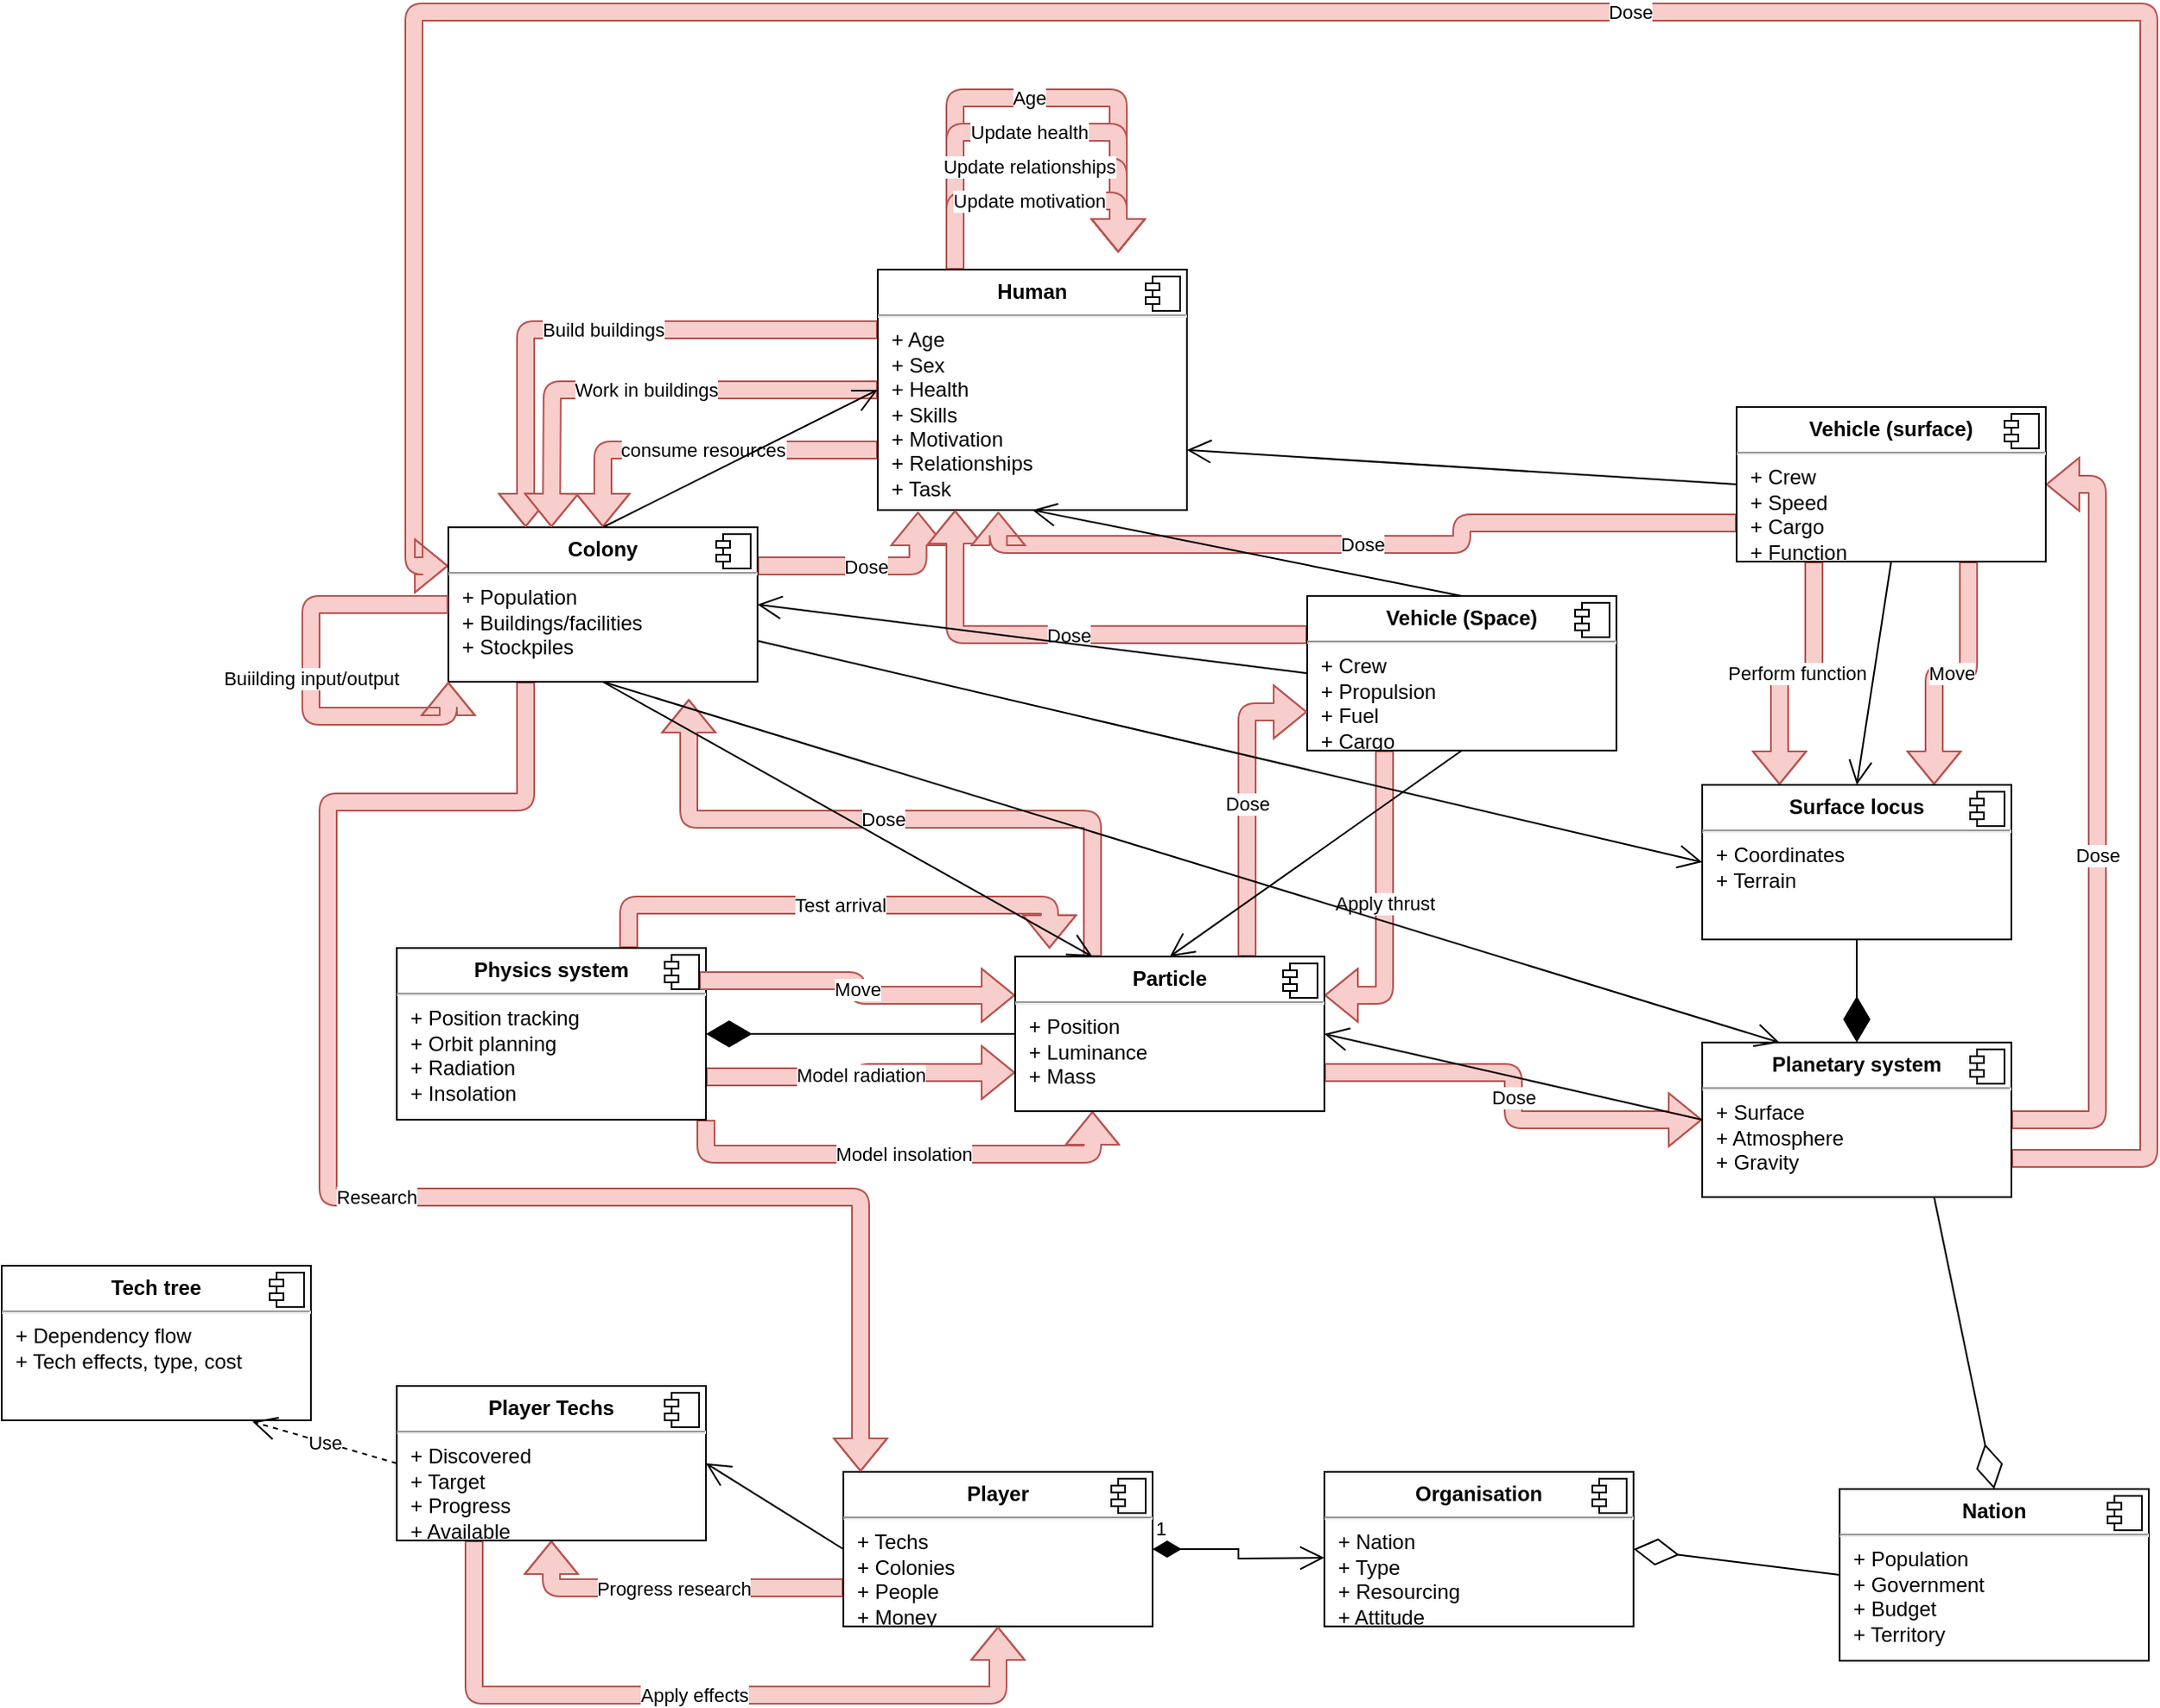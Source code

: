 <mxfile version="18.0.6" type="device"><diagram id="ycHX6Ou6pHxriIRzzi7f" name="Page-1"><mxGraphModel dx="1384" dy="1864" grid="1" gridSize="10" guides="1" tooltips="1" connect="1" arrows="1" fold="1" page="1" pageScale="1" pageWidth="1654" pageHeight="1169" math="0" shadow="0"><root><mxCell id="0"/><mxCell id="1" parent="0"/><mxCell id="gb7WGFapr_eq5g4spfhF-14" value="Model radiation" style="edgeStyle=orthogonalEdgeStyle;shape=flexArrow;orthogonalLoop=1;jettySize=auto;html=1;exitX=1;exitY=0.75;exitDx=0;exitDy=0;entryX=0;entryY=0.75;entryDx=0;entryDy=0;fillColor=#f8cecc;strokeColor=#b85450;" edge="1" parent="1" source="O30cOn-BTtzcHye-SnPq-1" target="O30cOn-BTtzcHye-SnPq-40"><mxGeometry relative="1" as="geometry"/></mxCell><mxCell id="gb7WGFapr_eq5g4spfhF-15" value="Model insolation" style="edgeStyle=orthogonalEdgeStyle;shape=flexArrow;orthogonalLoop=1;jettySize=auto;html=1;exitX=1;exitY=1;exitDx=0;exitDy=0;entryX=0.25;entryY=1;entryDx=0;entryDy=0;fillColor=#f8cecc;strokeColor=#b85450;" edge="1" parent="1" source="O30cOn-BTtzcHye-SnPq-1" target="O30cOn-BTtzcHye-SnPq-40"><mxGeometry relative="1" as="geometry"/></mxCell><mxCell id="gb7WGFapr_eq5g4spfhF-33" value="Test arrival" style="edgeStyle=orthogonalEdgeStyle;shape=flexArrow;orthogonalLoop=1;jettySize=auto;html=1;exitX=0.75;exitY=0;exitDx=0;exitDy=0;entryX=0.111;entryY=-0.052;entryDx=0;entryDy=0;entryPerimeter=0;fillColor=#f8cecc;strokeColor=#b85450;" edge="1" parent="1" source="O30cOn-BTtzcHye-SnPq-1" target="O30cOn-BTtzcHye-SnPq-40"><mxGeometry relative="1" as="geometry"><Array as="points"><mxPoint x="405" y="340"/><mxPoint x="650" y="340"/></Array></mxGeometry></mxCell><mxCell id="O30cOn-BTtzcHye-SnPq-1" value="&lt;p style=&quot;margin:0px;margin-top:6px;text-align:center;&quot;&gt;&lt;b&gt;Physics system&lt;/b&gt;&lt;/p&gt;&lt;hr&gt;&lt;p style=&quot;margin:0px;margin-left:8px;&quot;&gt;+ Position tracking&lt;br&gt;+ Orbit planning&lt;/p&gt;&lt;p style=&quot;margin:0px;margin-left:8px;&quot;&gt;+ Radiation&lt;/p&gt;&lt;p style=&quot;margin:0px;margin-left:8px;&quot;&gt;+ Insolation&lt;/p&gt;" style="align=left;overflow=fill;html=1;dropTarget=0;rounded=0;" parent="1" vertex="1"><mxGeometry x="270" y="365" width="180" height="100" as="geometry"/></mxCell><mxCell id="gb7WGFapr_eq5g4spfhF-11" value="Move" style="edgeStyle=orthogonalEdgeStyle;shape=flexArrow;orthogonalLoop=1;jettySize=auto;html=1;exitX=1;exitY=0.75;exitDx=0;exitDy=0;entryX=0;entryY=0.25;entryDx=0;entryDy=0;fillColor=#f8cecc;strokeColor=#b85450;" edge="1" parent="O30cOn-BTtzcHye-SnPq-1" source="O30cOn-BTtzcHye-SnPq-2" target="O30cOn-BTtzcHye-SnPq-40"><mxGeometry relative="1" as="geometry"/></mxCell><mxCell id="O30cOn-BTtzcHye-SnPq-2" value="" style="shape=component;jettyWidth=8;jettyHeight=4;rounded=0;" parent="O30cOn-BTtzcHye-SnPq-1" vertex="1"><mxGeometry x="1" width="20" height="20" relative="1" as="geometry"><mxPoint x="-24" y="4" as="offset"/></mxGeometry></mxCell><mxCell id="gb7WGFapr_eq5g4spfhF-31" value="Progress research" style="edgeStyle=orthogonalEdgeStyle;shape=flexArrow;orthogonalLoop=1;jettySize=auto;html=1;exitX=0;exitY=0.75;exitDx=0;exitDy=0;entryX=0.5;entryY=1;entryDx=0;entryDy=0;fillColor=#f8cecc;strokeColor=#b85450;" edge="1" parent="1" source="O30cOn-BTtzcHye-SnPq-6" target="O30cOn-BTtzcHye-SnPq-53"><mxGeometry relative="1" as="geometry"/></mxCell><mxCell id="O30cOn-BTtzcHye-SnPq-6" value="&lt;p style=&quot;margin:0px;margin-top:6px;text-align:center;&quot;&gt;&lt;b&gt;Player&lt;/b&gt;&lt;/p&gt;&lt;hr&gt;&lt;p style=&quot;margin:0px;margin-left:8px;&quot;&gt;+ Techs&lt;br&gt;+ Colonies&lt;/p&gt;&lt;p style=&quot;margin:0px;margin-left:8px;&quot;&gt;+ People&lt;/p&gt;&lt;p style=&quot;margin:0px;margin-left:8px;&quot;&gt;+ Money&lt;/p&gt;" style="align=left;overflow=fill;html=1;dropTarget=0;rounded=0;" parent="1" vertex="1"><mxGeometry x="530" y="670" width="180" height="90" as="geometry"/></mxCell><mxCell id="O30cOn-BTtzcHye-SnPq-7" value="" style="shape=component;jettyWidth=8;jettyHeight=4;rounded=0;" parent="O30cOn-BTtzcHye-SnPq-6" vertex="1"><mxGeometry x="1" width="20" height="20" relative="1" as="geometry"><mxPoint x="-24" y="4" as="offset"/></mxGeometry></mxCell><mxCell id="O30cOn-BTtzcHye-SnPq-8" value="&lt;p style=&quot;margin:0px;margin-top:6px;text-align:center;&quot;&gt;&lt;b&gt;Organisation&lt;/b&gt;&lt;/p&gt;&lt;hr&gt;&lt;p style=&quot;margin:0px;margin-left:8px;&quot;&gt;+ Nation&lt;br&gt;+ Type&lt;/p&gt;&lt;p style=&quot;margin:0px;margin-left:8px;&quot;&gt;+ Resourcing&lt;/p&gt;&lt;p style=&quot;margin:0px;margin-left:8px;&quot;&gt;+ Attitude&lt;/p&gt;" style="align=left;overflow=fill;html=1;dropTarget=0;rounded=0;" parent="1" vertex="1"><mxGeometry x="810" y="670" width="180" height="90" as="geometry"/></mxCell><mxCell id="O30cOn-BTtzcHye-SnPq-9" value="" style="shape=component;jettyWidth=8;jettyHeight=4;rounded=0;" parent="O30cOn-BTtzcHye-SnPq-8" vertex="1"><mxGeometry x="1" width="20" height="20" relative="1" as="geometry"><mxPoint x="-24" y="4" as="offset"/></mxGeometry></mxCell><mxCell id="O30cOn-BTtzcHye-SnPq-10" value="&lt;p style=&quot;margin:0px;margin-top:6px;text-align:center;&quot;&gt;&lt;b&gt;Tech tree&lt;/b&gt;&lt;/p&gt;&lt;hr&gt;&lt;p style=&quot;margin:0px;margin-left:8px;&quot;&gt;+ Dependency flow&lt;br&gt;+ Tech effects, type, cost&lt;/p&gt;" style="align=left;overflow=fill;html=1;dropTarget=0;rounded=0;" parent="1" vertex="1"><mxGeometry x="40" y="550" width="180" height="90" as="geometry"/></mxCell><mxCell id="O30cOn-BTtzcHye-SnPq-11" value="" style="shape=component;jettyWidth=8;jettyHeight=4;rounded=0;" parent="O30cOn-BTtzcHye-SnPq-10" vertex="1"><mxGeometry x="1" width="20" height="20" relative="1" as="geometry"><mxPoint x="-24" y="4" as="offset"/></mxGeometry></mxCell><mxCell id="gb7WGFapr_eq5g4spfhF-19" value="Dose" style="edgeStyle=orthogonalEdgeStyle;shape=flexArrow;orthogonalLoop=1;jettySize=auto;html=1;exitX=1;exitY=0.5;exitDx=0;exitDy=0;entryX=1;entryY=0.5;entryDx=0;entryDy=0;fillColor=#f8cecc;strokeColor=#b85450;" edge="1" parent="1" source="O30cOn-BTtzcHye-SnPq-16" target="O30cOn-BTtzcHye-SnPq-28"><mxGeometry x="-0.093" relative="1" as="geometry"><Array as="points"><mxPoint x="1260" y="465"/><mxPoint x="1260" y="95"/></Array><mxPoint as="offset"/></mxGeometry></mxCell><mxCell id="gb7WGFapr_eq5g4spfhF-20" value="Dose" style="edgeStyle=orthogonalEdgeStyle;shape=flexArrow;orthogonalLoop=1;jettySize=auto;html=1;exitX=1;exitY=0.75;exitDx=0;exitDy=0;entryX=0;entryY=0.25;entryDx=0;entryDy=0;fillColor=#f8cecc;strokeColor=#b85450;" edge="1" parent="1" source="O30cOn-BTtzcHye-SnPq-16" target="O30cOn-BTtzcHye-SnPq-22"><mxGeometry relative="1" as="geometry"><Array as="points"><mxPoint x="1290" y="487"/><mxPoint x="1290" y="-180"/><mxPoint x="280" y="-180"/><mxPoint x="280" y="143"/></Array></mxGeometry></mxCell><mxCell id="O30cOn-BTtzcHye-SnPq-16" value="&lt;p style=&quot;margin:0px;margin-top:6px;text-align:center;&quot;&gt;&lt;b&gt;Planetary system&lt;/b&gt;&lt;/p&gt;&lt;hr&gt;&lt;p style=&quot;margin:0px;margin-left:8px;&quot;&gt;+ Surface&lt;/p&gt;&lt;p style=&quot;margin:0px;margin-left:8px;&quot;&gt;+ Atmosphere&lt;/p&gt;&lt;p style=&quot;margin:0px;margin-left:8px;&quot;&gt;+ Gravity&lt;/p&gt;" style="align=left;overflow=fill;html=1;dropTarget=0;rounded=0;" parent="1" vertex="1"><mxGeometry x="1030" y="420" width="180" height="90" as="geometry"/></mxCell><mxCell id="O30cOn-BTtzcHye-SnPq-17" value="" style="shape=component;jettyWidth=8;jettyHeight=4;rounded=0;" parent="O30cOn-BTtzcHye-SnPq-16" vertex="1"><mxGeometry x="1" width="20" height="20" relative="1" as="geometry"><mxPoint x="-24" y="4" as="offset"/></mxGeometry></mxCell><mxCell id="gb7WGFapr_eq5g4spfhF-22" value="Dose" style="edgeStyle=orthogonalEdgeStyle;shape=flexArrow;orthogonalLoop=1;jettySize=auto;html=1;exitX=1;exitY=0.25;exitDx=0;exitDy=0;entryX=0.13;entryY=1.007;entryDx=0;entryDy=0;entryPerimeter=0;fillColor=#f8cecc;strokeColor=#b85450;" edge="1" parent="1" source="O30cOn-BTtzcHye-SnPq-22" target="O30cOn-BTtzcHye-SnPq-24"><mxGeometry relative="1" as="geometry"/></mxCell><mxCell id="gb7WGFapr_eq5g4spfhF-30" value="Research" style="edgeStyle=orthogonalEdgeStyle;shape=flexArrow;orthogonalLoop=1;jettySize=auto;html=1;exitX=0.25;exitY=1;exitDx=0;exitDy=0;fillColor=#f8cecc;strokeColor=#b85450;" edge="1" parent="1" source="O30cOn-BTtzcHye-SnPq-22" target="O30cOn-BTtzcHye-SnPq-6"><mxGeometry relative="1" as="geometry"><Array as="points"><mxPoint x="345" y="280"/><mxPoint x="230" y="280"/><mxPoint x="230" y="510"/><mxPoint x="540" y="510"/></Array></mxGeometry></mxCell><mxCell id="O30cOn-BTtzcHye-SnPq-22" value="&lt;p style=&quot;margin:0px;margin-top:6px;text-align:center;&quot;&gt;&lt;b&gt;Colony&lt;/b&gt;&lt;/p&gt;&lt;hr&gt;&lt;p style=&quot;margin:0px;margin-left:8px;&quot;&gt;+ Population&lt;br&gt;+ Buildings/facilities&lt;/p&gt;&lt;p style=&quot;margin:0px;margin-left:8px;&quot;&gt;+ Stockpiles&lt;/p&gt;" style="align=left;overflow=fill;html=1;dropTarget=0;rounded=0;" parent="1" vertex="1"><mxGeometry x="300" y="120" width="180" height="90" as="geometry"/></mxCell><mxCell id="O30cOn-BTtzcHye-SnPq-23" value="" style="shape=component;jettyWidth=8;jettyHeight=4;rounded=0;" parent="O30cOn-BTtzcHye-SnPq-22" vertex="1"><mxGeometry x="1" width="20" height="20" relative="1" as="geometry"><mxPoint x="-24" y="4" as="offset"/></mxGeometry></mxCell><mxCell id="gb7WGFapr_eq5g4spfhF-1" value="consume resources" style="edgeStyle=orthogonalEdgeStyle;orthogonalLoop=1;jettySize=auto;html=1;exitX=0;exitY=0.75;exitDx=0;exitDy=0;entryX=0.5;entryY=0;entryDx=0;entryDy=0;fillColor=#f8cecc;strokeColor=#b85450;shape=flexArrow;" edge="1" parent="1" source="O30cOn-BTtzcHye-SnPq-24" target="O30cOn-BTtzcHye-SnPq-22"><mxGeometry relative="1" as="geometry"/></mxCell><mxCell id="gb7WGFapr_eq5g4spfhF-2" value="Build buildings" style="edgeStyle=orthogonalEdgeStyle;shape=flexArrow;orthogonalLoop=1;jettySize=auto;html=1;exitX=0;exitY=0.25;exitDx=0;exitDy=0;entryX=0.25;entryY=0;entryDx=0;entryDy=0;fillColor=#f8cecc;strokeColor=#b85450;" edge="1" parent="1" source="O30cOn-BTtzcHye-SnPq-24" target="O30cOn-BTtzcHye-SnPq-22"><mxGeometry relative="1" as="geometry"/></mxCell><mxCell id="gb7WGFapr_eq5g4spfhF-3" value="Work in buildings" style="edgeStyle=orthogonalEdgeStyle;shape=flexArrow;orthogonalLoop=1;jettySize=auto;html=1;exitX=0;exitY=0.5;exitDx=0;exitDy=0;fillColor=#f8cecc;strokeColor=#b85450;" edge="1" parent="1" source="O30cOn-BTtzcHye-SnPq-24"><mxGeometry relative="1" as="geometry"><mxPoint x="360" y="120" as="targetPoint"/></mxGeometry></mxCell><mxCell id="gb7WGFapr_eq5g4spfhF-4" value="Age" style="edgeStyle=orthogonalEdgeStyle;shape=flexArrow;orthogonalLoop=1;jettySize=auto;html=1;exitX=0.25;exitY=0;exitDx=0;exitDy=0;fillColor=#f8cecc;strokeColor=#b85450;" edge="1" parent="1" source="O30cOn-BTtzcHye-SnPq-24"><mxGeometry relative="1" as="geometry"><mxPoint x="690" y="-40" as="targetPoint"/><Array as="points"><mxPoint x="595" y="-130"/><mxPoint x="690" y="-130"/></Array></mxGeometry></mxCell><mxCell id="gb7WGFapr_eq5g4spfhF-5" value="Update health" style="edgeStyle=orthogonalEdgeStyle;shape=flexArrow;orthogonalLoop=1;jettySize=auto;html=1;exitX=0.25;exitY=0;exitDx=0;exitDy=0;fillColor=#f8cecc;strokeColor=#b85450;" edge="1" parent="1" source="O30cOn-BTtzcHye-SnPq-24"><mxGeometry relative="1" as="geometry"><mxPoint x="690" y="-40" as="targetPoint"/><Array as="points"><mxPoint x="595" y="-110"/><mxPoint x="690" y="-110"/></Array></mxGeometry></mxCell><mxCell id="gb7WGFapr_eq5g4spfhF-6" value="Update relationships" style="edgeStyle=orthogonalEdgeStyle;shape=flexArrow;orthogonalLoop=1;jettySize=auto;html=1;exitX=0.25;exitY=0;exitDx=0;exitDy=0;fillColor=#f8cecc;strokeColor=#b85450;" edge="1" parent="1" source="O30cOn-BTtzcHye-SnPq-24"><mxGeometry relative="1" as="geometry"><mxPoint x="690" y="-40" as="targetPoint"/><Array as="points"><mxPoint x="595" y="-90"/><mxPoint x="690" y="-90"/></Array></mxGeometry></mxCell><mxCell id="gb7WGFapr_eq5g4spfhF-8" value="Update motivation" style="edgeStyle=orthogonalEdgeStyle;shape=flexArrow;orthogonalLoop=1;jettySize=auto;html=1;exitX=0.25;exitY=0;exitDx=0;exitDy=0;fillColor=#f8cecc;strokeColor=#b85450;" edge="1" parent="1" source="O30cOn-BTtzcHye-SnPq-24"><mxGeometry relative="1" as="geometry"><mxPoint x="690" y="-40" as="targetPoint"/><Array as="points"><mxPoint x="595" y="-70"/><mxPoint x="690" y="-70"/></Array></mxGeometry></mxCell><mxCell id="O30cOn-BTtzcHye-SnPq-24" value="&lt;p style=&quot;margin:0px;margin-top:6px;text-align:center;&quot;&gt;&lt;b&gt;Human&lt;/b&gt;&lt;/p&gt;&lt;hr&gt;&lt;p style=&quot;margin:0px;margin-left:8px;&quot;&gt;+ Age&lt;br&gt;+ Sex&lt;/p&gt;&lt;p style=&quot;margin:0px;margin-left:8px;&quot;&gt;+ Health&lt;/p&gt;&lt;p style=&quot;margin:0px;margin-left:8px;&quot;&gt;+ Skills&lt;/p&gt;&lt;p style=&quot;margin:0px;margin-left:8px;&quot;&gt;+ Motivation&lt;/p&gt;&lt;p style=&quot;margin:0px;margin-left:8px;&quot;&gt;+ Relationships&lt;/p&gt;&lt;p style=&quot;margin:0px;margin-left:8px;&quot;&gt;+ Task&lt;/p&gt;" style="align=left;overflow=fill;html=1;dropTarget=0;rounded=0;" parent="1" vertex="1"><mxGeometry x="550" y="-30" width="180" height="140" as="geometry"/></mxCell><mxCell id="O30cOn-BTtzcHye-SnPq-25" value="" style="shape=component;jettyWidth=8;jettyHeight=4;rounded=0;" parent="O30cOn-BTtzcHye-SnPq-24" vertex="1"><mxGeometry x="1" width="20" height="20" relative="1" as="geometry"><mxPoint x="-24" y="4" as="offset"/></mxGeometry></mxCell><mxCell id="gb7WGFapr_eq5g4spfhF-12" value="Apply thrust" style="edgeStyle=orthogonalEdgeStyle;shape=flexArrow;orthogonalLoop=1;jettySize=auto;html=1;exitX=0.25;exitY=1;exitDx=0;exitDy=0;entryX=1;entryY=0.25;entryDx=0;entryDy=0;fillColor=#f8cecc;strokeColor=#b85450;" edge="1" parent="1" source="O30cOn-BTtzcHye-SnPq-26" target="O30cOn-BTtzcHye-SnPq-40"><mxGeometry relative="1" as="geometry"/></mxCell><mxCell id="gb7WGFapr_eq5g4spfhF-21" value="Dose" style="edgeStyle=orthogonalEdgeStyle;shape=flexArrow;orthogonalLoop=1;jettySize=auto;html=1;exitX=0;exitY=0.25;exitDx=0;exitDy=0;entryX=0.25;entryY=1;entryDx=0;entryDy=0;fillColor=#f8cecc;strokeColor=#b85450;" edge="1" parent="1" source="O30cOn-BTtzcHye-SnPq-26" target="O30cOn-BTtzcHye-SnPq-24"><mxGeometry relative="1" as="geometry"/></mxCell><mxCell id="O30cOn-BTtzcHye-SnPq-26" value="&lt;p style=&quot;margin:0px;margin-top:6px;text-align:center;&quot;&gt;&lt;b&gt;Vehicle (Space)&lt;/b&gt;&lt;/p&gt;&lt;hr&gt;&lt;p style=&quot;margin:0px;margin-left:8px;&quot;&gt;+ Crew&lt;br&gt;+ Propulsion&lt;/p&gt;&lt;p style=&quot;margin:0px;margin-left:8px;&quot;&gt;+ Fuel&lt;/p&gt;&lt;p style=&quot;margin:0px;margin-left:8px;&quot;&gt;+ Cargo&lt;/p&gt;" style="align=left;overflow=fill;html=1;dropTarget=0;rounded=0;" parent="1" vertex="1"><mxGeometry x="800" y="160" width="180" height="90" as="geometry"/></mxCell><mxCell id="O30cOn-BTtzcHye-SnPq-27" value="" style="shape=component;jettyWidth=8;jettyHeight=4;rounded=0;" parent="O30cOn-BTtzcHye-SnPq-26" vertex="1"><mxGeometry x="1" width="20" height="20" relative="1" as="geometry"><mxPoint x="-24" y="4" as="offset"/></mxGeometry></mxCell><mxCell id="gb7WGFapr_eq5g4spfhF-9" value="Move" style="edgeStyle=orthogonalEdgeStyle;shape=flexArrow;orthogonalLoop=1;jettySize=auto;html=1;exitX=0.75;exitY=1;exitDx=0;exitDy=0;entryX=0.75;entryY=0;entryDx=0;entryDy=0;fillColor=#f8cecc;strokeColor=#b85450;" edge="1" parent="1" source="O30cOn-BTtzcHye-SnPq-28" target="O30cOn-BTtzcHye-SnPq-56"><mxGeometry relative="1" as="geometry"/></mxCell><mxCell id="gb7WGFapr_eq5g4spfhF-10" value="Perform function" style="edgeStyle=orthogonalEdgeStyle;shape=flexArrow;orthogonalLoop=1;jettySize=auto;html=1;exitX=0.25;exitY=1;exitDx=0;exitDy=0;entryX=0.25;entryY=0;entryDx=0;entryDy=0;fillColor=#f8cecc;strokeColor=#b85450;" edge="1" parent="1" source="O30cOn-BTtzcHye-SnPq-28" target="O30cOn-BTtzcHye-SnPq-56"><mxGeometry relative="1" as="geometry"/></mxCell><mxCell id="gb7WGFapr_eq5g4spfhF-23" value="Dose" style="edgeStyle=orthogonalEdgeStyle;shape=flexArrow;orthogonalLoop=1;jettySize=auto;html=1;exitX=0;exitY=0.75;exitDx=0;exitDy=0;entryX=0.39;entryY=1.007;entryDx=0;entryDy=0;entryPerimeter=0;fillColor=#f8cecc;strokeColor=#b85450;" edge="1" parent="1" source="O30cOn-BTtzcHye-SnPq-28" target="O30cOn-BTtzcHye-SnPq-24"><mxGeometry relative="1" as="geometry"/></mxCell><mxCell id="O30cOn-BTtzcHye-SnPq-28" value="&lt;p style=&quot;margin:0px;margin-top:6px;text-align:center;&quot;&gt;&lt;b&gt;Vehicle (surface)&lt;/b&gt;&lt;/p&gt;&lt;hr&gt;&lt;p style=&quot;margin:0px;margin-left:8px;&quot;&gt;+ Crew&lt;/p&gt;&lt;p style=&quot;margin:0px;margin-left:8px;&quot;&gt;+ Speed&lt;/p&gt;&lt;p style=&quot;margin:0px;margin-left:8px;&quot;&gt;+ Cargo&lt;/p&gt;&lt;p style=&quot;margin:0px;margin-left:8px;&quot;&gt;+ Function&lt;/p&gt;" style="align=left;overflow=fill;html=1;dropTarget=0;rounded=0;" parent="1" vertex="1"><mxGeometry x="1050" y="50" width="180" height="90" as="geometry"/></mxCell><mxCell id="O30cOn-BTtzcHye-SnPq-29" value="" style="shape=component;jettyWidth=8;jettyHeight=4;rounded=0;" parent="O30cOn-BTtzcHye-SnPq-28" vertex="1"><mxGeometry x="1" width="20" height="20" relative="1" as="geometry"><mxPoint x="-24" y="4" as="offset"/></mxGeometry></mxCell><mxCell id="O30cOn-BTtzcHye-SnPq-31" value="&lt;p style=&quot;margin:0px;margin-top:6px;text-align:center;&quot;&gt;&lt;b&gt;Nation&lt;/b&gt;&lt;/p&gt;&lt;hr&gt;&lt;p style=&quot;margin:0px;margin-left:8px;&quot;&gt;+ Population&lt;/p&gt;&lt;p style=&quot;margin:0px;margin-left:8px;&quot;&gt;+ Government&lt;/p&gt;&lt;p style=&quot;margin:0px;margin-left:8px;&quot;&gt;+ Budget&lt;/p&gt;&lt;p style=&quot;margin:0px;margin-left:8px;&quot;&gt;+ Territory&lt;/p&gt;" style="align=left;overflow=fill;html=1;dropTarget=0;rounded=0;" parent="1" vertex="1"><mxGeometry x="1110" y="680" width="180" height="100" as="geometry"/></mxCell><mxCell id="O30cOn-BTtzcHye-SnPq-32" value="" style="shape=component;jettyWidth=8;jettyHeight=4;rounded=0;" parent="O30cOn-BTtzcHye-SnPq-31" vertex="1"><mxGeometry x="1" width="20" height="20" relative="1" as="geometry"><mxPoint x="-24" y="4" as="offset"/></mxGeometry></mxCell><mxCell id="O30cOn-BTtzcHye-SnPq-33" value="1" style="endArrow=open;html=1;endSize=12;startArrow=diamondThin;startSize=14;startFill=1;edgeStyle=orthogonalEdgeStyle;align=left;verticalAlign=bottom;rounded=0;" parent="1" source="O30cOn-BTtzcHye-SnPq-6" edge="1"><mxGeometry x="-1" y="3" relative="1" as="geometry"><mxPoint x="710" y="715" as="sourcePoint"/><mxPoint x="810" y="720" as="targetPoint"/></mxGeometry></mxCell><mxCell id="O30cOn-BTtzcHye-SnPq-34" value="" style="endArrow=open;endFill=1;endSize=12;html=1;rounded=0;exitX=0;exitY=0.5;exitDx=0;exitDy=0;entryX=1;entryY=0.5;entryDx=0;entryDy=0;" parent="1" source="O30cOn-BTtzcHye-SnPq-6" target="O30cOn-BTtzcHye-SnPq-53" edge="1"><mxGeometry width="160" relative="1" as="geometry"><mxPoint x="380" y="660" as="sourcePoint"/><mxPoint x="540" y="660" as="targetPoint"/></mxGeometry></mxCell><mxCell id="O30cOn-BTtzcHye-SnPq-36" value="" style="endArrow=diamondThin;endFill=0;endSize=24;html=1;rounded=0;entryX=1;entryY=0.5;entryDx=0;entryDy=0;exitX=0;exitY=0.5;exitDx=0;exitDy=0;" parent="1" source="O30cOn-BTtzcHye-SnPq-31" target="O30cOn-BTtzcHye-SnPq-8" edge="1"><mxGeometry width="160" relative="1" as="geometry"><mxPoint x="1030" y="650" as="sourcePoint"/><mxPoint x="1190" y="650" as="targetPoint"/></mxGeometry></mxCell><mxCell id="O30cOn-BTtzcHye-SnPq-37" value="" style="endArrow=diamondThin;endFill=0;endSize=24;html=1;rounded=0;entryX=0.5;entryY=0;entryDx=0;entryDy=0;exitX=0.75;exitY=1;exitDx=0;exitDy=0;" parent="1" source="O30cOn-BTtzcHye-SnPq-16" target="O30cOn-BTtzcHye-SnPq-31" edge="1"><mxGeometry width="160" relative="1" as="geometry"><mxPoint x="1130" y="590" as="sourcePoint"/><mxPoint x="1290" y="590" as="targetPoint"/></mxGeometry></mxCell><mxCell id="gb7WGFapr_eq5g4spfhF-16" value="Dose" style="edgeStyle=orthogonalEdgeStyle;shape=flexArrow;orthogonalLoop=1;jettySize=auto;html=1;exitX=0.25;exitY=0;exitDx=0;exitDy=0;fillColor=#f8cecc;strokeColor=#b85450;" edge="1" parent="1" source="O30cOn-BTtzcHye-SnPq-40"><mxGeometry relative="1" as="geometry"><mxPoint x="440" y="220" as="targetPoint"/><Array as="points"><mxPoint x="675" y="290"/><mxPoint x="440" y="290"/><mxPoint x="440" y="210"/></Array></mxGeometry></mxCell><mxCell id="gb7WGFapr_eq5g4spfhF-17" value="Dose" style="edgeStyle=orthogonalEdgeStyle;shape=flexArrow;orthogonalLoop=1;jettySize=auto;html=1;exitX=1;exitY=0.75;exitDx=0;exitDy=0;entryX=0;entryY=0.5;entryDx=0;entryDy=0;fillColor=#f8cecc;strokeColor=#b85450;" edge="1" parent="1" source="O30cOn-BTtzcHye-SnPq-40" target="O30cOn-BTtzcHye-SnPq-16"><mxGeometry relative="1" as="geometry"/></mxCell><mxCell id="gb7WGFapr_eq5g4spfhF-18" value="Dose" style="edgeStyle=orthogonalEdgeStyle;shape=flexArrow;orthogonalLoop=1;jettySize=auto;html=1;exitX=0.75;exitY=0;exitDx=0;exitDy=0;entryX=0;entryY=0.75;entryDx=0;entryDy=0;fillColor=#f8cecc;strokeColor=#b85450;" edge="1" parent="1" source="O30cOn-BTtzcHye-SnPq-40" target="O30cOn-BTtzcHye-SnPq-26"><mxGeometry relative="1" as="geometry"/></mxCell><mxCell id="O30cOn-BTtzcHye-SnPq-40" value="&lt;p style=&quot;margin:0px;margin-top:6px;text-align:center;&quot;&gt;&lt;b&gt;Particle&lt;/b&gt;&lt;/p&gt;&lt;hr&gt;&lt;p style=&quot;margin:0px;margin-left:8px;&quot;&gt;+ Position&lt;br&gt;&lt;/p&gt;&lt;p style=&quot;margin:0px;margin-left:8px;&quot;&gt;+ Luminance&lt;/p&gt;&lt;p style=&quot;margin:0px;margin-left:8px;&quot;&gt;+ Mass&lt;/p&gt;" style="align=left;overflow=fill;html=1;dropTarget=0;rounded=0;" parent="1" vertex="1"><mxGeometry x="630" y="370" width="180" height="90" as="geometry"/></mxCell><mxCell id="O30cOn-BTtzcHye-SnPq-41" value="" style="shape=component;jettyWidth=8;jettyHeight=4;rounded=0;" parent="O30cOn-BTtzcHye-SnPq-40" vertex="1"><mxGeometry x="1" width="20" height="20" relative="1" as="geometry"><mxPoint x="-24" y="4" as="offset"/></mxGeometry></mxCell><mxCell id="O30cOn-BTtzcHye-SnPq-42" value="" style="endArrow=diamondThin;endFill=1;endSize=24;html=1;rounded=0;entryX=1;entryY=0.5;entryDx=0;entryDy=0;exitX=0;exitY=0.5;exitDx=0;exitDy=0;" parent="1" source="O30cOn-BTtzcHye-SnPq-40" target="O30cOn-BTtzcHye-SnPq-1" edge="1"><mxGeometry width="160" relative="1" as="geometry"><mxPoint x="630" y="480" as="sourcePoint"/><mxPoint x="790" y="480" as="targetPoint"/></mxGeometry></mxCell><mxCell id="O30cOn-BTtzcHye-SnPq-43" value="" style="endArrow=open;endFill=1;endSize=12;html=1;rounded=0;exitX=0.5;exitY=1;exitDx=0;exitDy=0;entryX=0.5;entryY=0;entryDx=0;entryDy=0;" parent="1" source="O30cOn-BTtzcHye-SnPq-26" target="O30cOn-BTtzcHye-SnPq-40" edge="1"><mxGeometry width="160" relative="1" as="geometry"><mxPoint x="820" y="240" as="sourcePoint"/><mxPoint x="980" y="240" as="targetPoint"/></mxGeometry></mxCell><mxCell id="O30cOn-BTtzcHye-SnPq-44" value="" style="endArrow=open;endFill=1;endSize=12;html=1;rounded=0;exitX=0;exitY=0.5;exitDx=0;exitDy=0;entryX=1;entryY=0.5;entryDx=0;entryDy=0;" parent="1" source="O30cOn-BTtzcHye-SnPq-16" target="O30cOn-BTtzcHye-SnPq-40" edge="1"><mxGeometry width="160" relative="1" as="geometry"><mxPoint x="950" y="350" as="sourcePoint"/><mxPoint x="1110" y="350" as="targetPoint"/></mxGeometry></mxCell><mxCell id="O30cOn-BTtzcHye-SnPq-46" value="" style="endArrow=open;endFill=1;endSize=12;html=1;rounded=0;exitX=0.5;exitY=1;exitDx=0;exitDy=0;entryX=0.25;entryY=0;entryDx=0;entryDy=0;" parent="1" source="O30cOn-BTtzcHye-SnPq-22" target="O30cOn-BTtzcHye-SnPq-16" edge="1"><mxGeometry width="160" relative="1" as="geometry"><mxPoint x="520" y="220" as="sourcePoint"/><mxPoint x="680" y="220" as="targetPoint"/></mxGeometry></mxCell><mxCell id="O30cOn-BTtzcHye-SnPq-47" value="" style="endArrow=open;endFill=1;endSize=12;html=1;rounded=0;exitX=0.5;exitY=1;exitDx=0;exitDy=0;entryX=0.25;entryY=0;entryDx=0;entryDy=0;" parent="1" source="O30cOn-BTtzcHye-SnPq-22" target="O30cOn-BTtzcHye-SnPq-40" edge="1"><mxGeometry width="160" relative="1" as="geometry"><mxPoint x="530" y="230" as="sourcePoint"/><mxPoint x="690" y="230" as="targetPoint"/></mxGeometry></mxCell><mxCell id="O30cOn-BTtzcHye-SnPq-48" value="" style="endArrow=open;endFill=1;endSize=12;html=1;rounded=0;exitX=0.5;exitY=1;exitDx=0;exitDy=0;entryX=0.5;entryY=0;entryDx=0;entryDy=0;" parent="1" source="O30cOn-BTtzcHye-SnPq-28" target="O30cOn-BTtzcHye-SnPq-56" edge="1"><mxGeometry width="160" relative="1" as="geometry"><mxPoint x="1020" y="230" as="sourcePoint"/><mxPoint x="1180" y="230" as="targetPoint"/></mxGeometry></mxCell><mxCell id="O30cOn-BTtzcHye-SnPq-49" value="" style="endArrow=open;endFill=1;endSize=12;html=1;rounded=0;exitX=0;exitY=0.5;exitDx=0;exitDy=0;entryX=1;entryY=0.5;entryDx=0;entryDy=0;" parent="1" source="O30cOn-BTtzcHye-SnPq-26" target="O30cOn-BTtzcHye-SnPq-22" edge="1"><mxGeometry width="160" relative="1" as="geometry"><mxPoint x="890" y="240" as="sourcePoint"/><mxPoint x="1050" y="240" as="targetPoint"/></mxGeometry></mxCell><mxCell id="O30cOn-BTtzcHye-SnPq-50" value="" style="endArrow=open;endFill=1;endSize=12;html=1;rounded=0;exitX=0.5;exitY=0;exitDx=0;exitDy=0;entryX=0;entryY=0.5;entryDx=0;entryDy=0;" parent="1" source="O30cOn-BTtzcHye-SnPq-22" target="O30cOn-BTtzcHye-SnPq-24" edge="1"><mxGeometry width="160" relative="1" as="geometry"><mxPoint x="530" y="150" as="sourcePoint"/><mxPoint x="590" y="40" as="targetPoint"/></mxGeometry></mxCell><mxCell id="O30cOn-BTtzcHye-SnPq-51" value="" style="endArrow=open;endFill=1;endSize=12;html=1;rounded=0;exitX=0.5;exitY=0;exitDx=0;exitDy=0;entryX=0.5;entryY=1;entryDx=0;entryDy=0;" parent="1" source="O30cOn-BTtzcHye-SnPq-26" target="O30cOn-BTtzcHye-SnPq-24" edge="1"><mxGeometry width="160" relative="1" as="geometry"><mxPoint x="810" y="50" as="sourcePoint"/><mxPoint x="970" y="50" as="targetPoint"/></mxGeometry></mxCell><mxCell id="O30cOn-BTtzcHye-SnPq-52" value="" style="endArrow=open;endFill=1;endSize=12;html=1;rounded=0;exitX=0;exitY=0.5;exitDx=0;exitDy=0;entryX=1;entryY=0.75;entryDx=0;entryDy=0;" parent="1" source="O30cOn-BTtzcHye-SnPq-28" target="O30cOn-BTtzcHye-SnPq-24" edge="1"><mxGeometry width="160" relative="1" as="geometry"><mxPoint x="820" y="20" as="sourcePoint"/><mxPoint x="980" y="20" as="targetPoint"/></mxGeometry></mxCell><mxCell id="gb7WGFapr_eq5g4spfhF-32" value="Apply effects" style="edgeStyle=orthogonalEdgeStyle;shape=flexArrow;orthogonalLoop=1;jettySize=auto;html=1;exitX=0.25;exitY=1;exitDx=0;exitDy=0;entryX=0.5;entryY=1;entryDx=0;entryDy=0;fillColor=#f8cecc;strokeColor=#b85450;" edge="1" parent="1" source="O30cOn-BTtzcHye-SnPq-53" target="O30cOn-BTtzcHye-SnPq-6"><mxGeometry relative="1" as="geometry"><Array as="points"><mxPoint x="315" y="800"/><mxPoint x="620" y="800"/></Array></mxGeometry></mxCell><mxCell id="O30cOn-BTtzcHye-SnPq-53" value="&lt;p style=&quot;margin:0px;margin-top:6px;text-align:center;&quot;&gt;&lt;b&gt;Player Techs&lt;/b&gt;&lt;/p&gt;&lt;hr&gt;&lt;p style=&quot;margin:0px;margin-left:8px;&quot;&gt;+ Discovered&lt;br&gt;+ Target&lt;/p&gt;&lt;p style=&quot;margin:0px;margin-left:8px;&quot;&gt;+ Progress&lt;/p&gt;&lt;p style=&quot;margin:0px;margin-left:8px;&quot;&gt;+ Available&lt;/p&gt;" style="align=left;overflow=fill;html=1;dropTarget=0;rounded=0;" parent="1" vertex="1"><mxGeometry x="270" y="620" width="180" height="90" as="geometry"/></mxCell><mxCell id="O30cOn-BTtzcHye-SnPq-54" value="" style="shape=component;jettyWidth=8;jettyHeight=4;rounded=0;" parent="O30cOn-BTtzcHye-SnPq-53" vertex="1"><mxGeometry x="1" width="20" height="20" relative="1" as="geometry"><mxPoint x="-24" y="4" as="offset"/></mxGeometry></mxCell><mxCell id="O30cOn-BTtzcHye-SnPq-55" value="Use" style="endArrow=open;endSize=12;dashed=1;html=1;rounded=0;entryX=0.811;entryY=1.009;entryDx=0;entryDy=0;entryPerimeter=0;exitX=0;exitY=0.5;exitDx=0;exitDy=0;" parent="1" source="O30cOn-BTtzcHye-SnPq-53" target="O30cOn-BTtzcHye-SnPq-10" edge="1"><mxGeometry width="160" relative="1" as="geometry"><mxPoint x="50" y="690" as="sourcePoint"/><mxPoint x="210" y="690" as="targetPoint"/></mxGeometry></mxCell><mxCell id="O30cOn-BTtzcHye-SnPq-56" value="&lt;p style=&quot;margin:0px;margin-top:6px;text-align:center;&quot;&gt;&lt;b&gt;Surface locus&lt;/b&gt;&lt;/p&gt;&lt;hr&gt;&lt;p style=&quot;margin:0px;margin-left:8px;&quot;&gt;+ Coordinates&lt;/p&gt;&lt;p style=&quot;margin:0px;margin-left:8px;&quot;&gt;+ Terrain&lt;/p&gt;" style="align=left;overflow=fill;html=1;dropTarget=0;rounded=0;" parent="1" vertex="1"><mxGeometry x="1030" y="270" width="180" height="90" as="geometry"/></mxCell><mxCell id="O30cOn-BTtzcHye-SnPq-57" value="" style="shape=component;jettyWidth=8;jettyHeight=4;rounded=0;" parent="O30cOn-BTtzcHye-SnPq-56" vertex="1"><mxGeometry x="1" width="20" height="20" relative="1" as="geometry"><mxPoint x="-24" y="4" as="offset"/></mxGeometry></mxCell><mxCell id="gb7WGFapr_eq5g4spfhF-13" value="" style="endArrow=open;endFill=1;endSize=12;html=1;entryX=0;entryY=0.5;entryDx=0;entryDy=0;" edge="1" parent="1" source="O30cOn-BTtzcHye-SnPq-22" target="O30cOn-BTtzcHye-SnPq-56"><mxGeometry width="160" relative="1" as="geometry"><mxPoint x="650" y="250" as="sourcePoint"/><mxPoint x="810" y="250" as="targetPoint"/></mxGeometry></mxCell><mxCell id="gb7WGFapr_eq5g4spfhF-24" value="Buiilding input/output" style="edgeStyle=orthogonalEdgeStyle;shape=flexArrow;orthogonalLoop=1;jettySize=auto;html=1;exitX=0;exitY=0.5;exitDx=0;exitDy=0;entryX=0;entryY=1;entryDx=0;entryDy=0;fillColor=#f8cecc;strokeColor=#b85450;" edge="1" parent="1" source="O30cOn-BTtzcHye-SnPq-22" target="O30cOn-BTtzcHye-SnPq-22"><mxGeometry relative="1" as="geometry"><Array as="points"><mxPoint x="220" y="165"/><mxPoint x="220" y="230"/><mxPoint x="300" y="230"/></Array></mxGeometry></mxCell><mxCell id="gb7WGFapr_eq5g4spfhF-29" value="" style="endArrow=diamondThin;endFill=1;endSize=24;html=1;entryX=0.5;entryY=0;entryDx=0;entryDy=0;exitX=0.5;exitY=1;exitDx=0;exitDy=0;" edge="1" parent="1" source="O30cOn-BTtzcHye-SnPq-56" target="O30cOn-BTtzcHye-SnPq-16"><mxGeometry width="160" relative="1" as="geometry"><mxPoint x="900" y="540" as="sourcePoint"/><mxPoint x="1060" y="540" as="targetPoint"/></mxGeometry></mxCell></root></mxGraphModel></diagram></mxfile>